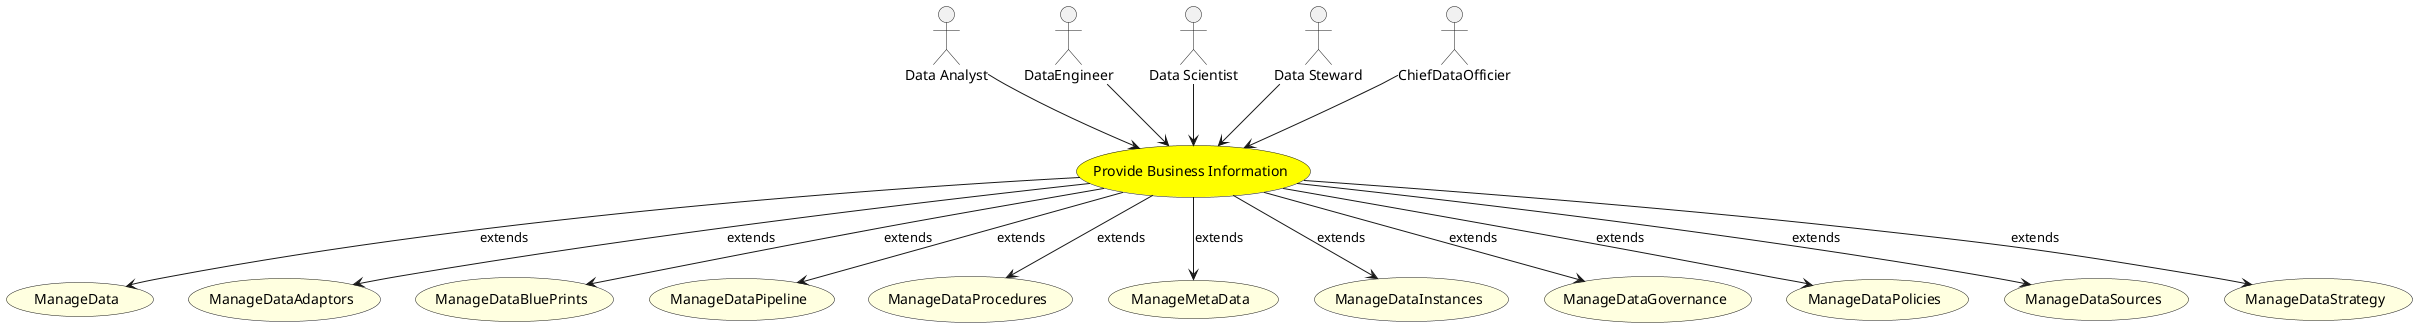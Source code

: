@startuml


usecase "Provide Business Information" as ProvideBusinessInformation #yellow

Actor "Data Analyst" as DataAnalyst

DataAnalyst --> ProvideBusinessInformation

Actor "DataEngineer" as DataEngineer

DataEngineer --> ProvideBusinessInformation

Actor "Data Scientist" as DataScientist

DataScientist --> ProvideBusinessInformation

Actor "Data Steward" as DataSteward

DataSteward --> ProvideBusinessInformation

Actor "ChiefDataOfficier" as ChiefDataOfficier

ChiefDataOfficier --> ProvideBusinessInformation







usecase "ManageData" as ManageData #lightyellow

ProvideBusinessInformation --> ManageData : extends

usecase "ManageDataAdaptors" as ManageDataAdaptors #lightyellow

ProvideBusinessInformation --> ManageDataAdaptors : extends

usecase "ManageDataBluePrints" as ManageDataBluePrints #lightyellow

ProvideBusinessInformation --> ManageDataBluePrints : extends

usecase "ManageDataPipeline" as ManageDataPipeline #lightyellow

ProvideBusinessInformation --> ManageDataPipeline : extends

usecase "ManageDataProcedures" as ManageDataProcedures #lightyellow

ProvideBusinessInformation --> ManageDataProcedures : extends

usecase "ManageMetaData" as ManageMetaData #lightyellow

ProvideBusinessInformation --> ManageMetaData : extends

usecase "ManageDataInstances" as ManageDataInstances #lightyellow

ProvideBusinessInformation --> ManageDataInstances : extends

usecase "ManageDataGovernance" as ManageDataGovernance #lightyellow

ProvideBusinessInformation --> ManageDataGovernance : extends

usecase "ManageDataPolicies" as ManageDataPolicies #lightyellow

ProvideBusinessInformation --> ManageDataPolicies : extends

usecase "ManageDataSources" as ManageDataSources #lightyellow

ProvideBusinessInformation --> ManageDataSources : extends

usecase "ManageDataStrategy" as ManageDataStrategy #lightyellow

ProvideBusinessInformation --> ManageDataStrategy : extends





@enduml
